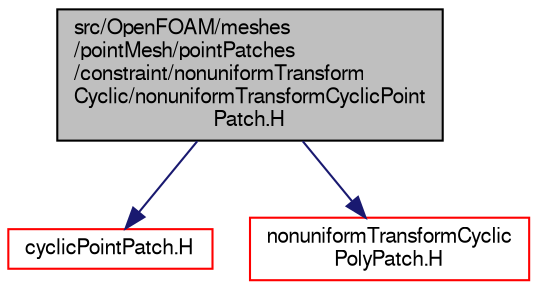 digraph "src/OpenFOAM/meshes/pointMesh/pointPatches/constraint/nonuniformTransformCyclic/nonuniformTransformCyclicPointPatch.H"
{
  bgcolor="transparent";
  edge [fontname="FreeSans",fontsize="10",labelfontname="FreeSans",labelfontsize="10"];
  node [fontname="FreeSans",fontsize="10",shape=record];
  Node0 [label="src/OpenFOAM/meshes\l/pointMesh/pointPatches\l/constraint/nonuniformTransform\lCyclic/nonuniformTransformCyclicPoint\lPatch.H",height=0.2,width=0.4,color="black", fillcolor="grey75", style="filled", fontcolor="black"];
  Node0 -> Node1 [color="midnightblue",fontsize="10",style="solid",fontname="FreeSans"];
  Node1 [label="cyclicPointPatch.H",height=0.2,width=0.4,color="red",URL="$a11438.html"];
  Node0 -> Node182 [color="midnightblue",fontsize="10",style="solid",fontname="FreeSans"];
  Node182 [label="nonuniformTransformCyclic\lPolyPatch.H",height=0.2,width=0.4,color="red",URL="$a11705.html"];
}
